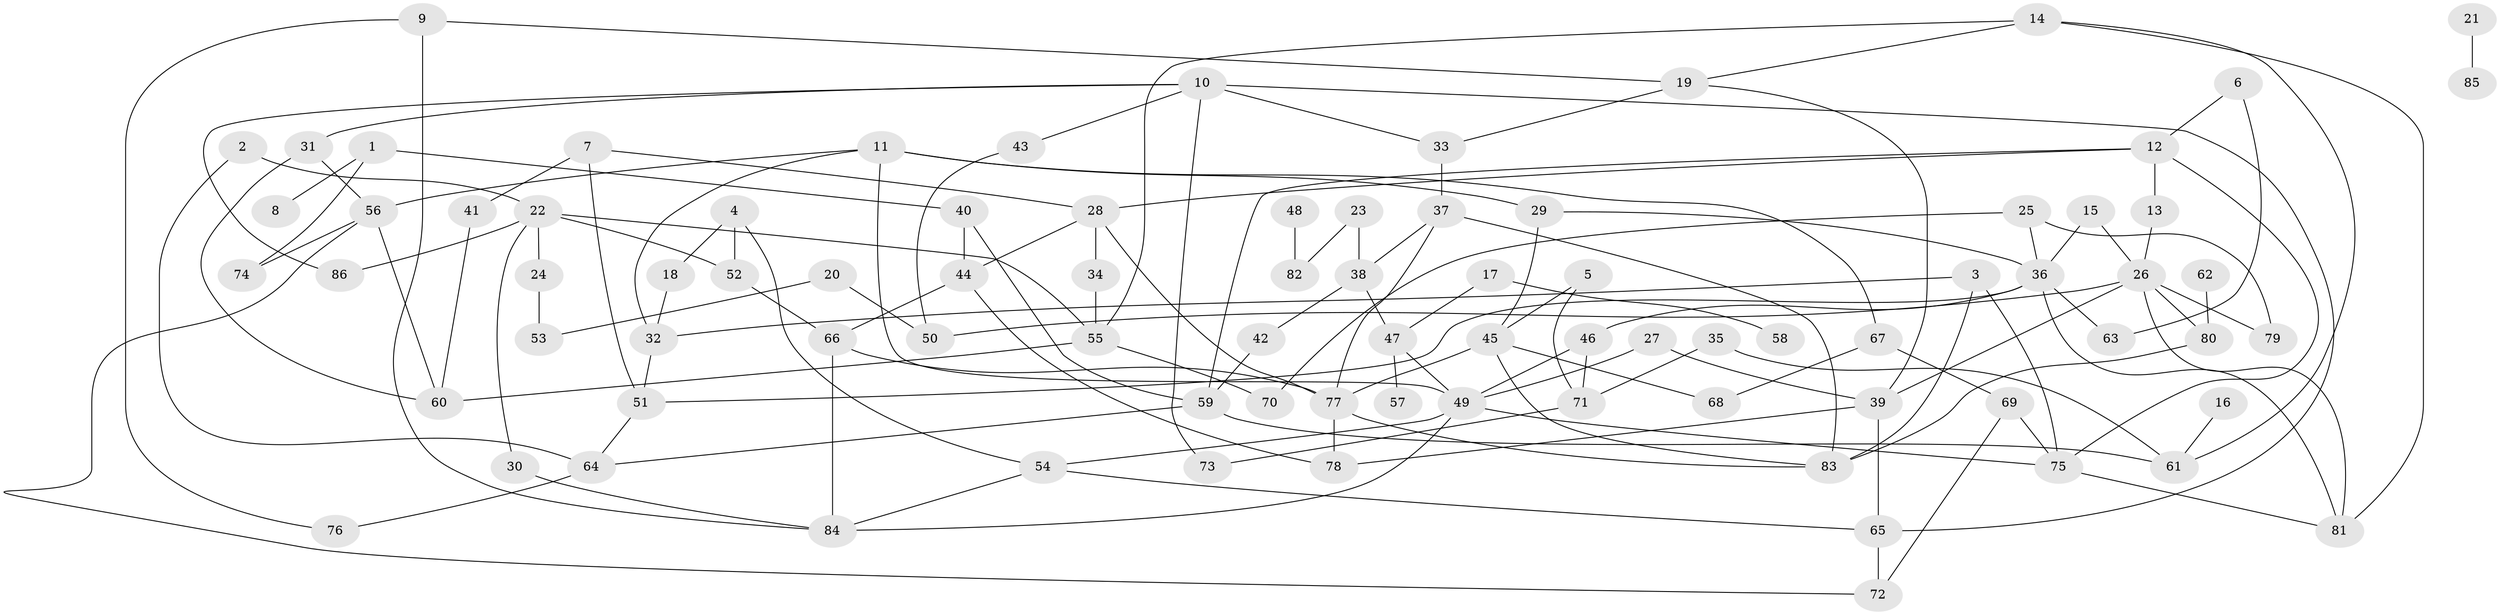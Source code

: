 // Generated by graph-tools (version 1.1) at 2025/25/03/09/25 03:25:16]
// undirected, 86 vertices, 137 edges
graph export_dot {
graph [start="1"]
  node [color=gray90,style=filled];
  1;
  2;
  3;
  4;
  5;
  6;
  7;
  8;
  9;
  10;
  11;
  12;
  13;
  14;
  15;
  16;
  17;
  18;
  19;
  20;
  21;
  22;
  23;
  24;
  25;
  26;
  27;
  28;
  29;
  30;
  31;
  32;
  33;
  34;
  35;
  36;
  37;
  38;
  39;
  40;
  41;
  42;
  43;
  44;
  45;
  46;
  47;
  48;
  49;
  50;
  51;
  52;
  53;
  54;
  55;
  56;
  57;
  58;
  59;
  60;
  61;
  62;
  63;
  64;
  65;
  66;
  67;
  68;
  69;
  70;
  71;
  72;
  73;
  74;
  75;
  76;
  77;
  78;
  79;
  80;
  81;
  82;
  83;
  84;
  85;
  86;
  1 -- 8;
  1 -- 40;
  1 -- 74;
  2 -- 22;
  2 -- 64;
  3 -- 32;
  3 -- 75;
  3 -- 83;
  4 -- 18;
  4 -- 52;
  4 -- 54;
  5 -- 45;
  5 -- 71;
  6 -- 12;
  6 -- 63;
  7 -- 28;
  7 -- 41;
  7 -- 51;
  9 -- 19;
  9 -- 76;
  9 -- 84;
  10 -- 31;
  10 -- 33;
  10 -- 43;
  10 -- 65;
  10 -- 73;
  10 -- 86;
  11 -- 29;
  11 -- 32;
  11 -- 49;
  11 -- 56;
  11 -- 67;
  12 -- 13;
  12 -- 28;
  12 -- 59;
  12 -- 75;
  13 -- 26;
  14 -- 19;
  14 -- 55;
  14 -- 61;
  14 -- 81;
  15 -- 26;
  15 -- 36;
  16 -- 61;
  17 -- 47;
  17 -- 58;
  18 -- 32;
  19 -- 33;
  19 -- 39;
  20 -- 50;
  20 -- 53;
  21 -- 85;
  22 -- 24;
  22 -- 30;
  22 -- 52;
  22 -- 55;
  22 -- 86;
  23 -- 38;
  23 -- 82;
  24 -- 53;
  25 -- 36;
  25 -- 70;
  25 -- 79;
  26 -- 39;
  26 -- 50;
  26 -- 79;
  26 -- 80;
  26 -- 81;
  27 -- 39;
  27 -- 49;
  28 -- 34;
  28 -- 44;
  28 -- 77;
  29 -- 36;
  29 -- 45;
  30 -- 84;
  31 -- 56;
  31 -- 60;
  32 -- 51;
  33 -- 37;
  34 -- 55;
  35 -- 61;
  35 -- 71;
  36 -- 46;
  36 -- 51;
  36 -- 63;
  36 -- 81;
  37 -- 38;
  37 -- 77;
  37 -- 83;
  38 -- 42;
  38 -- 47;
  39 -- 65;
  39 -- 78;
  40 -- 44;
  40 -- 59;
  41 -- 60;
  42 -- 59;
  43 -- 50;
  44 -- 66;
  44 -- 78;
  45 -- 68;
  45 -- 77;
  45 -- 83;
  46 -- 49;
  46 -- 71;
  47 -- 49;
  47 -- 57;
  48 -- 82;
  49 -- 54;
  49 -- 75;
  49 -- 84;
  51 -- 64;
  52 -- 66;
  54 -- 65;
  54 -- 84;
  55 -- 60;
  55 -- 70;
  56 -- 60;
  56 -- 72;
  56 -- 74;
  59 -- 61;
  59 -- 64;
  62 -- 80;
  64 -- 76;
  65 -- 72;
  66 -- 77;
  66 -- 84;
  67 -- 68;
  67 -- 69;
  69 -- 72;
  69 -- 75;
  71 -- 73;
  75 -- 81;
  77 -- 78;
  77 -- 83;
  80 -- 83;
}
